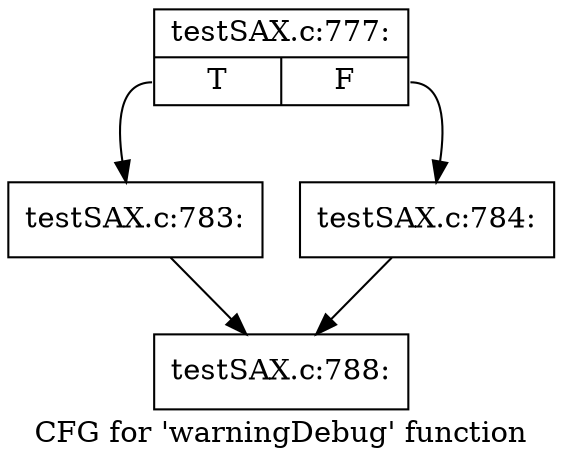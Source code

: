 digraph "CFG for 'warningDebug' function" {
	label="CFG for 'warningDebug' function";

	Node0x48898f0 [shape=record,label="{testSAX.c:777:|{<s0>T|<s1>F}}"];
	Node0x48898f0:s0 -> Node0x488c1b0;
	Node0x48898f0:s1 -> Node0x488c200;
	Node0x488c1b0 [shape=record,label="{testSAX.c:783:}"];
	Node0x488c1b0 -> Node0x488a8f0;
	Node0x488c200 [shape=record,label="{testSAX.c:784:}"];
	Node0x488c200 -> Node0x488a8f0;
	Node0x488a8f0 [shape=record,label="{testSAX.c:788:}"];
}
